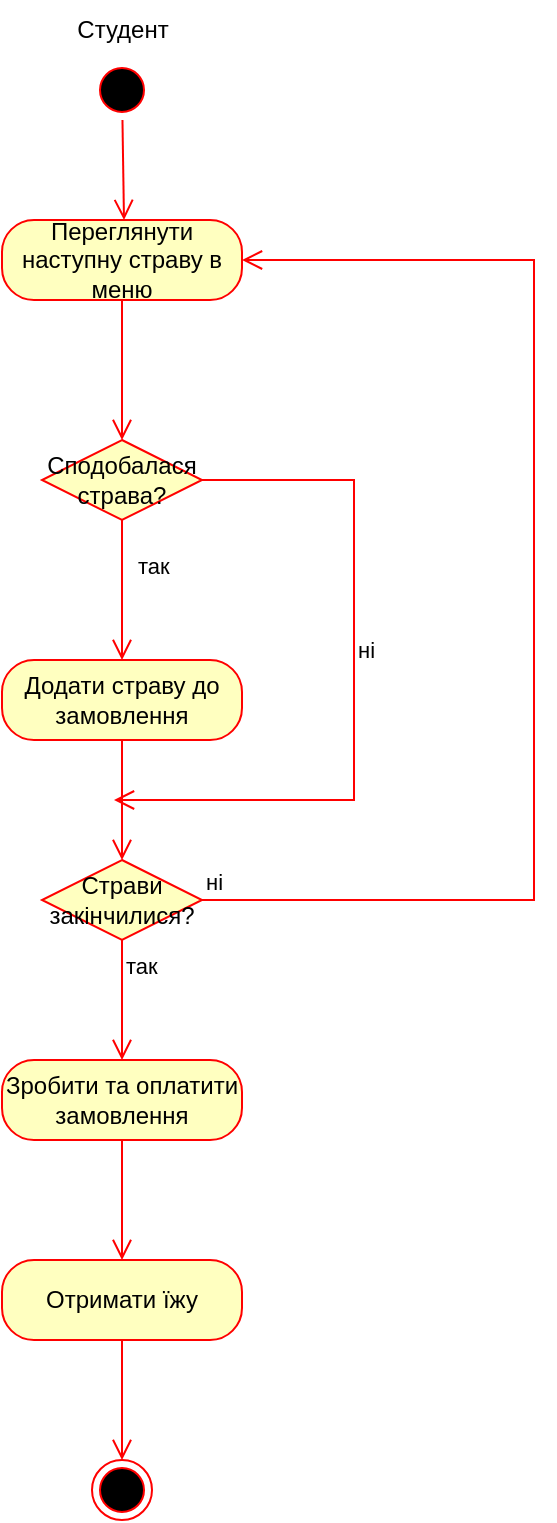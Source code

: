 <mxfile version="24.3.0" type="device">
  <diagram name="Сторінка-1" id="kUdRMkhmnLgtTytcnjGu">
    <mxGraphModel dx="1793" dy="965" grid="1" gridSize="10" guides="1" tooltips="1" connect="1" arrows="1" fold="1" page="1" pageScale="1" pageWidth="827" pageHeight="1169" math="0" shadow="0">
      <root>
        <mxCell id="0" />
        <mxCell id="1" parent="0" />
        <mxCell id="JiePYyNYfcOOUdmDcXNX-1" value="" style="ellipse;html=1;shape=startState;fillColor=#000000;strokeColor=#ff0000;" vertex="1" parent="1">
          <mxGeometry x="399" y="30" width="30" height="30" as="geometry" />
        </mxCell>
        <mxCell id="JiePYyNYfcOOUdmDcXNX-2" value="" style="html=1;verticalAlign=bottom;endArrow=open;endSize=8;strokeColor=#ff0000;rounded=0;" edge="1" source="JiePYyNYfcOOUdmDcXNX-1" parent="1">
          <mxGeometry relative="1" as="geometry">
            <mxPoint x="415" y="110" as="targetPoint" />
          </mxGeometry>
        </mxCell>
        <mxCell id="JiePYyNYfcOOUdmDcXNX-3" value="" style="ellipse;html=1;shape=endState;fillColor=#000000;strokeColor=#ff0000;" vertex="1" parent="1">
          <mxGeometry x="399" y="730" width="30" height="30" as="geometry" />
        </mxCell>
        <mxCell id="JiePYyNYfcOOUdmDcXNX-7" value="Переглянути наступну страву в меню" style="rounded=1;whiteSpace=wrap;html=1;arcSize=40;fontColor=#000000;fillColor=#ffffc0;strokeColor=#ff0000;" vertex="1" parent="1">
          <mxGeometry x="354" y="110" width="120" height="40" as="geometry" />
        </mxCell>
        <mxCell id="JiePYyNYfcOOUdmDcXNX-8" value="" style="html=1;verticalAlign=bottom;endArrow=open;endSize=8;strokeColor=#ff0000;rounded=0;" edge="1" source="JiePYyNYfcOOUdmDcXNX-7" parent="1">
          <mxGeometry relative="1" as="geometry">
            <mxPoint x="414" y="220" as="targetPoint" />
          </mxGeometry>
        </mxCell>
        <mxCell id="JiePYyNYfcOOUdmDcXNX-9" value="Сподобалася страва?" style="rhombus;whiteSpace=wrap;html=1;fontColor=#000000;fillColor=#ffffc0;strokeColor=#ff0000;" vertex="1" parent="1">
          <mxGeometry x="374" y="220" width="80" height="40" as="geometry" />
        </mxCell>
        <mxCell id="JiePYyNYfcOOUdmDcXNX-10" value="ні" style="edgeStyle=orthogonalEdgeStyle;html=1;align=left;verticalAlign=bottom;endArrow=open;endSize=8;strokeColor=#ff0000;rounded=0;exitX=1;exitY=0.5;exitDx=0;exitDy=0;" edge="1" parent="1">
          <mxGeometry x="-0.047" relative="1" as="geometry">
            <mxPoint x="410" y="400" as="targetPoint" />
            <mxPoint x="454" y="240" as="sourcePoint" />
            <Array as="points">
              <mxPoint x="530" y="240" />
              <mxPoint x="530" y="400" />
            </Array>
            <mxPoint as="offset" />
          </mxGeometry>
        </mxCell>
        <mxCell id="JiePYyNYfcOOUdmDcXNX-11" value="так" style="edgeStyle=orthogonalEdgeStyle;html=1;align=left;verticalAlign=top;endArrow=open;endSize=8;strokeColor=#ff0000;rounded=0;" edge="1" source="JiePYyNYfcOOUdmDcXNX-9" parent="1">
          <mxGeometry x="-0.716" y="6" relative="1" as="geometry">
            <mxPoint x="414" y="330" as="targetPoint" />
            <mxPoint as="offset" />
          </mxGeometry>
        </mxCell>
        <mxCell id="JiePYyNYfcOOUdmDcXNX-12" value="Додати страву до замовлення" style="rounded=1;whiteSpace=wrap;html=1;arcSize=40;fontColor=#000000;fillColor=#ffffc0;strokeColor=#ff0000;" vertex="1" parent="1">
          <mxGeometry x="354" y="330" width="120" height="40" as="geometry" />
        </mxCell>
        <mxCell id="JiePYyNYfcOOUdmDcXNX-13" value="" style="edgeStyle=orthogonalEdgeStyle;html=1;verticalAlign=bottom;endArrow=open;endSize=8;strokeColor=#ff0000;rounded=0;" edge="1" source="JiePYyNYfcOOUdmDcXNX-12" parent="1">
          <mxGeometry relative="1" as="geometry">
            <mxPoint x="414" y="430" as="targetPoint" />
          </mxGeometry>
        </mxCell>
        <mxCell id="JiePYyNYfcOOUdmDcXNX-14" value="Страви закінчилися?" style="rhombus;whiteSpace=wrap;html=1;fontColor=#000000;fillColor=#ffffc0;strokeColor=#ff0000;" vertex="1" parent="1">
          <mxGeometry x="374" y="430" width="80" height="40" as="geometry" />
        </mxCell>
        <mxCell id="JiePYyNYfcOOUdmDcXNX-15" value="ні" style="edgeStyle=orthogonalEdgeStyle;html=1;align=left;verticalAlign=bottom;endArrow=open;endSize=8;strokeColor=#ff0000;rounded=0;entryX=1;entryY=0.5;entryDx=0;entryDy=0;" edge="1" source="JiePYyNYfcOOUdmDcXNX-14" parent="1" target="JiePYyNYfcOOUdmDcXNX-7">
          <mxGeometry x="-1" relative="1" as="geometry">
            <mxPoint x="600" y="110" as="targetPoint" />
            <Array as="points">
              <mxPoint x="620" y="450" />
              <mxPoint x="620" y="130" />
            </Array>
          </mxGeometry>
        </mxCell>
        <mxCell id="JiePYyNYfcOOUdmDcXNX-16" value="так" style="edgeStyle=orthogonalEdgeStyle;html=1;align=left;verticalAlign=top;endArrow=open;endSize=8;strokeColor=#ff0000;rounded=0;" edge="1" source="JiePYyNYfcOOUdmDcXNX-14" parent="1">
          <mxGeometry x="-1" relative="1" as="geometry">
            <mxPoint x="414" y="530" as="targetPoint" />
          </mxGeometry>
        </mxCell>
        <mxCell id="JiePYyNYfcOOUdmDcXNX-22" value="Зробити та оплатити замовлення" style="rounded=1;whiteSpace=wrap;html=1;arcSize=40;fontColor=#000000;fillColor=#ffffc0;strokeColor=#ff0000;" vertex="1" parent="1">
          <mxGeometry x="354" y="530" width="120" height="40" as="geometry" />
        </mxCell>
        <mxCell id="JiePYyNYfcOOUdmDcXNX-23" value="" style="edgeStyle=orthogonalEdgeStyle;html=1;verticalAlign=bottom;endArrow=open;endSize=8;strokeColor=#ff0000;rounded=0;" edge="1" source="JiePYyNYfcOOUdmDcXNX-22" parent="1">
          <mxGeometry relative="1" as="geometry">
            <mxPoint x="414" y="630" as="targetPoint" />
          </mxGeometry>
        </mxCell>
        <mxCell id="JiePYyNYfcOOUdmDcXNX-24" value="Отримати їжу" style="rounded=1;whiteSpace=wrap;html=1;arcSize=40;fontColor=#000000;fillColor=#ffffc0;strokeColor=#ff0000;" vertex="1" parent="1">
          <mxGeometry x="354" y="630" width="120" height="40" as="geometry" />
        </mxCell>
        <mxCell id="JiePYyNYfcOOUdmDcXNX-25" value="" style="edgeStyle=orthogonalEdgeStyle;html=1;verticalAlign=bottom;endArrow=open;endSize=8;strokeColor=#ff0000;rounded=0;" edge="1" source="JiePYyNYfcOOUdmDcXNX-24" parent="1">
          <mxGeometry relative="1" as="geometry">
            <mxPoint x="414" y="730" as="targetPoint" />
          </mxGeometry>
        </mxCell>
        <mxCell id="JiePYyNYfcOOUdmDcXNX-26" value="Студент" style="text;html=1;align=center;verticalAlign=middle;resizable=0;points=[];autosize=1;strokeColor=none;fillColor=none;" vertex="1" parent="1">
          <mxGeometry x="379" width="70" height="30" as="geometry" />
        </mxCell>
      </root>
    </mxGraphModel>
  </diagram>
</mxfile>

